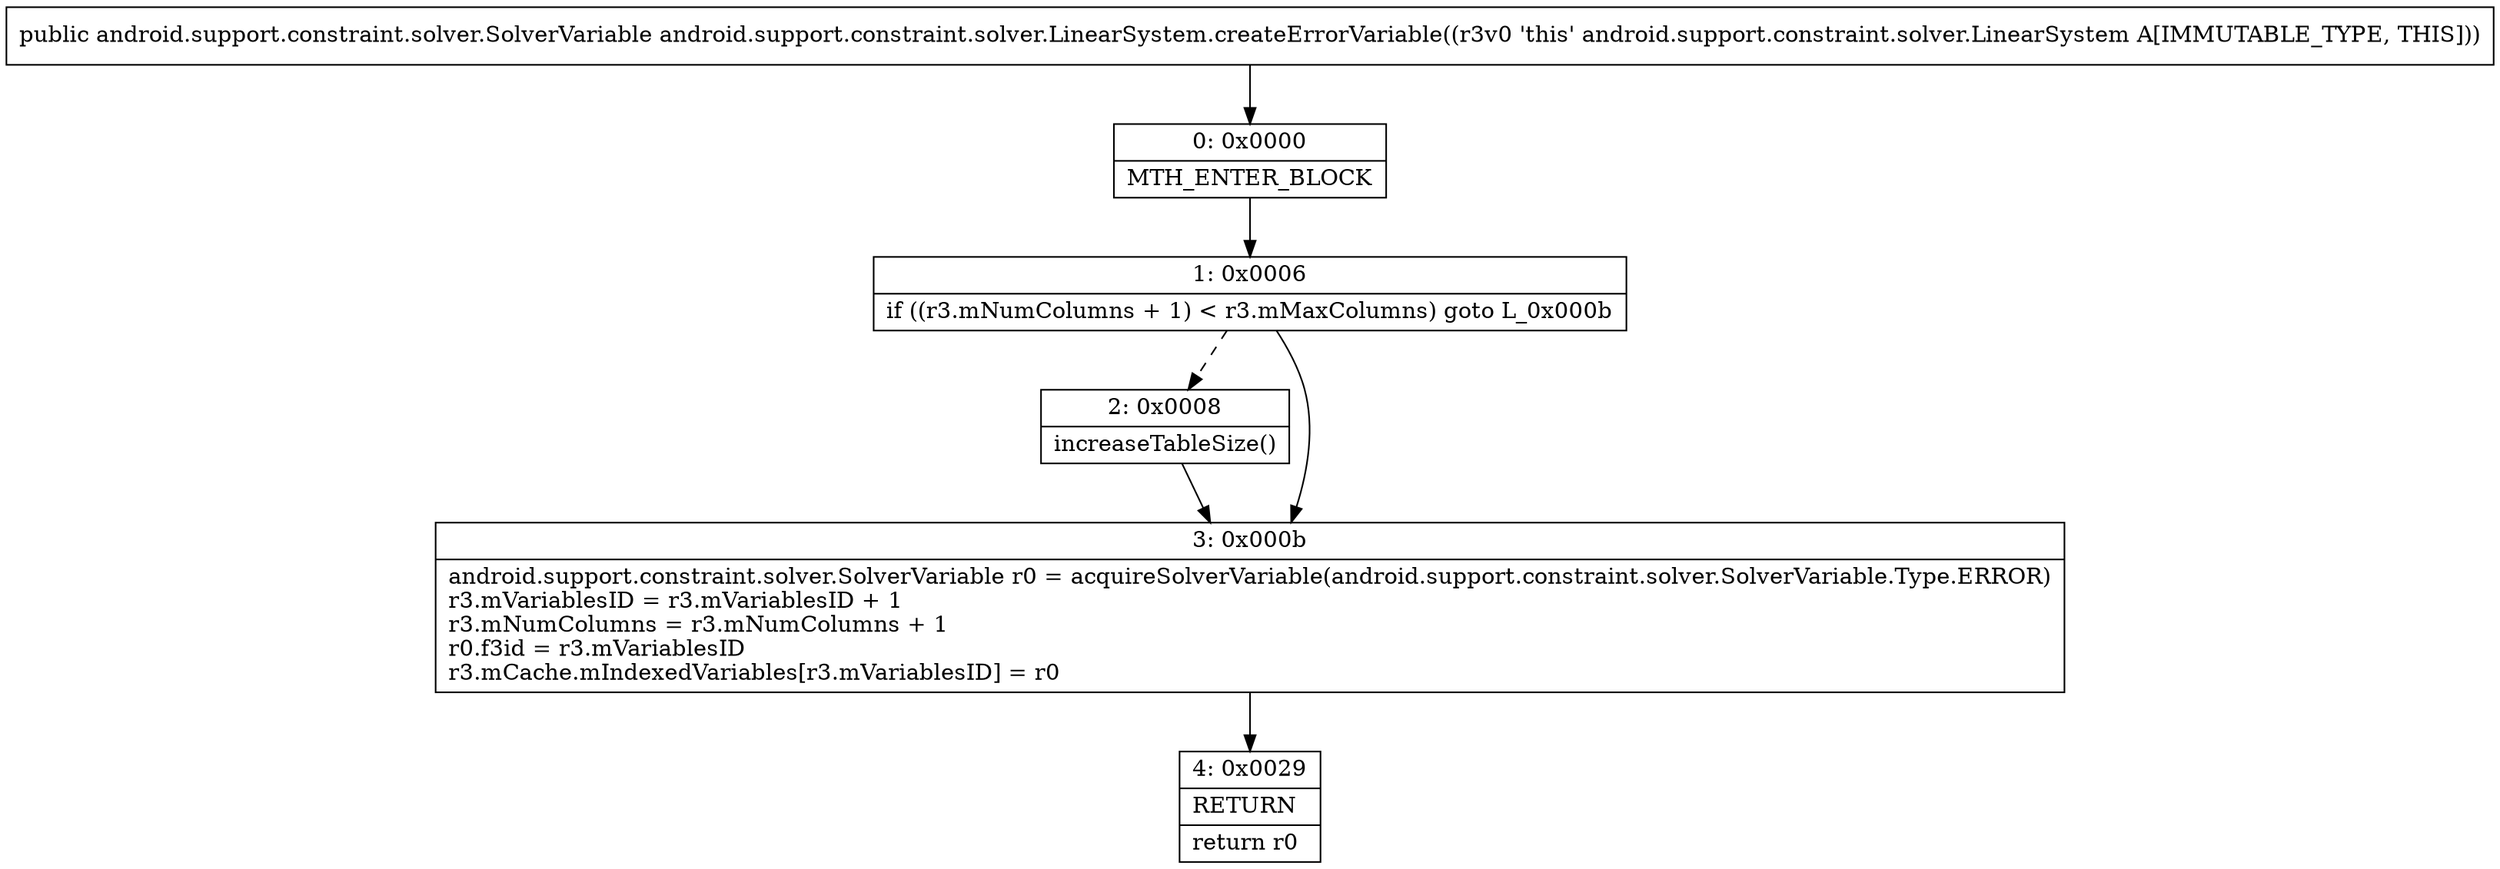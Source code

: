 digraph "CFG forandroid.support.constraint.solver.LinearSystem.createErrorVariable()Landroid\/support\/constraint\/solver\/SolverVariable;" {
Node_0 [shape=record,label="{0\:\ 0x0000|MTH_ENTER_BLOCK\l}"];
Node_1 [shape=record,label="{1\:\ 0x0006|if ((r3.mNumColumns + 1) \< r3.mMaxColumns) goto L_0x000b\l}"];
Node_2 [shape=record,label="{2\:\ 0x0008|increaseTableSize()\l}"];
Node_3 [shape=record,label="{3\:\ 0x000b|android.support.constraint.solver.SolverVariable r0 = acquireSolverVariable(android.support.constraint.solver.SolverVariable.Type.ERROR)\lr3.mVariablesID = r3.mVariablesID + 1\lr3.mNumColumns = r3.mNumColumns + 1\lr0.f3id = r3.mVariablesID\lr3.mCache.mIndexedVariables[r3.mVariablesID] = r0\l}"];
Node_4 [shape=record,label="{4\:\ 0x0029|RETURN\l|return r0\l}"];
MethodNode[shape=record,label="{public android.support.constraint.solver.SolverVariable android.support.constraint.solver.LinearSystem.createErrorVariable((r3v0 'this' android.support.constraint.solver.LinearSystem A[IMMUTABLE_TYPE, THIS])) }"];
MethodNode -> Node_0;
Node_0 -> Node_1;
Node_1 -> Node_2[style=dashed];
Node_1 -> Node_3;
Node_2 -> Node_3;
Node_3 -> Node_4;
}

